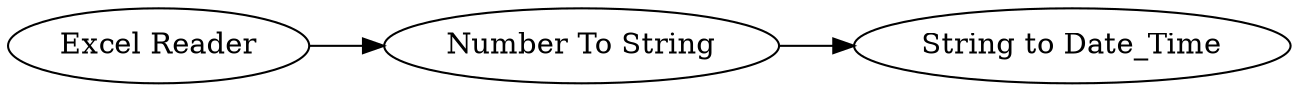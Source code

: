 digraph {
	3 -> 4
	4 -> 5
	5 [label="String to Date_Time"]
	4 [label="Number To String"]
	3 [label="Excel Reader"]
	rankdir=LR
}
